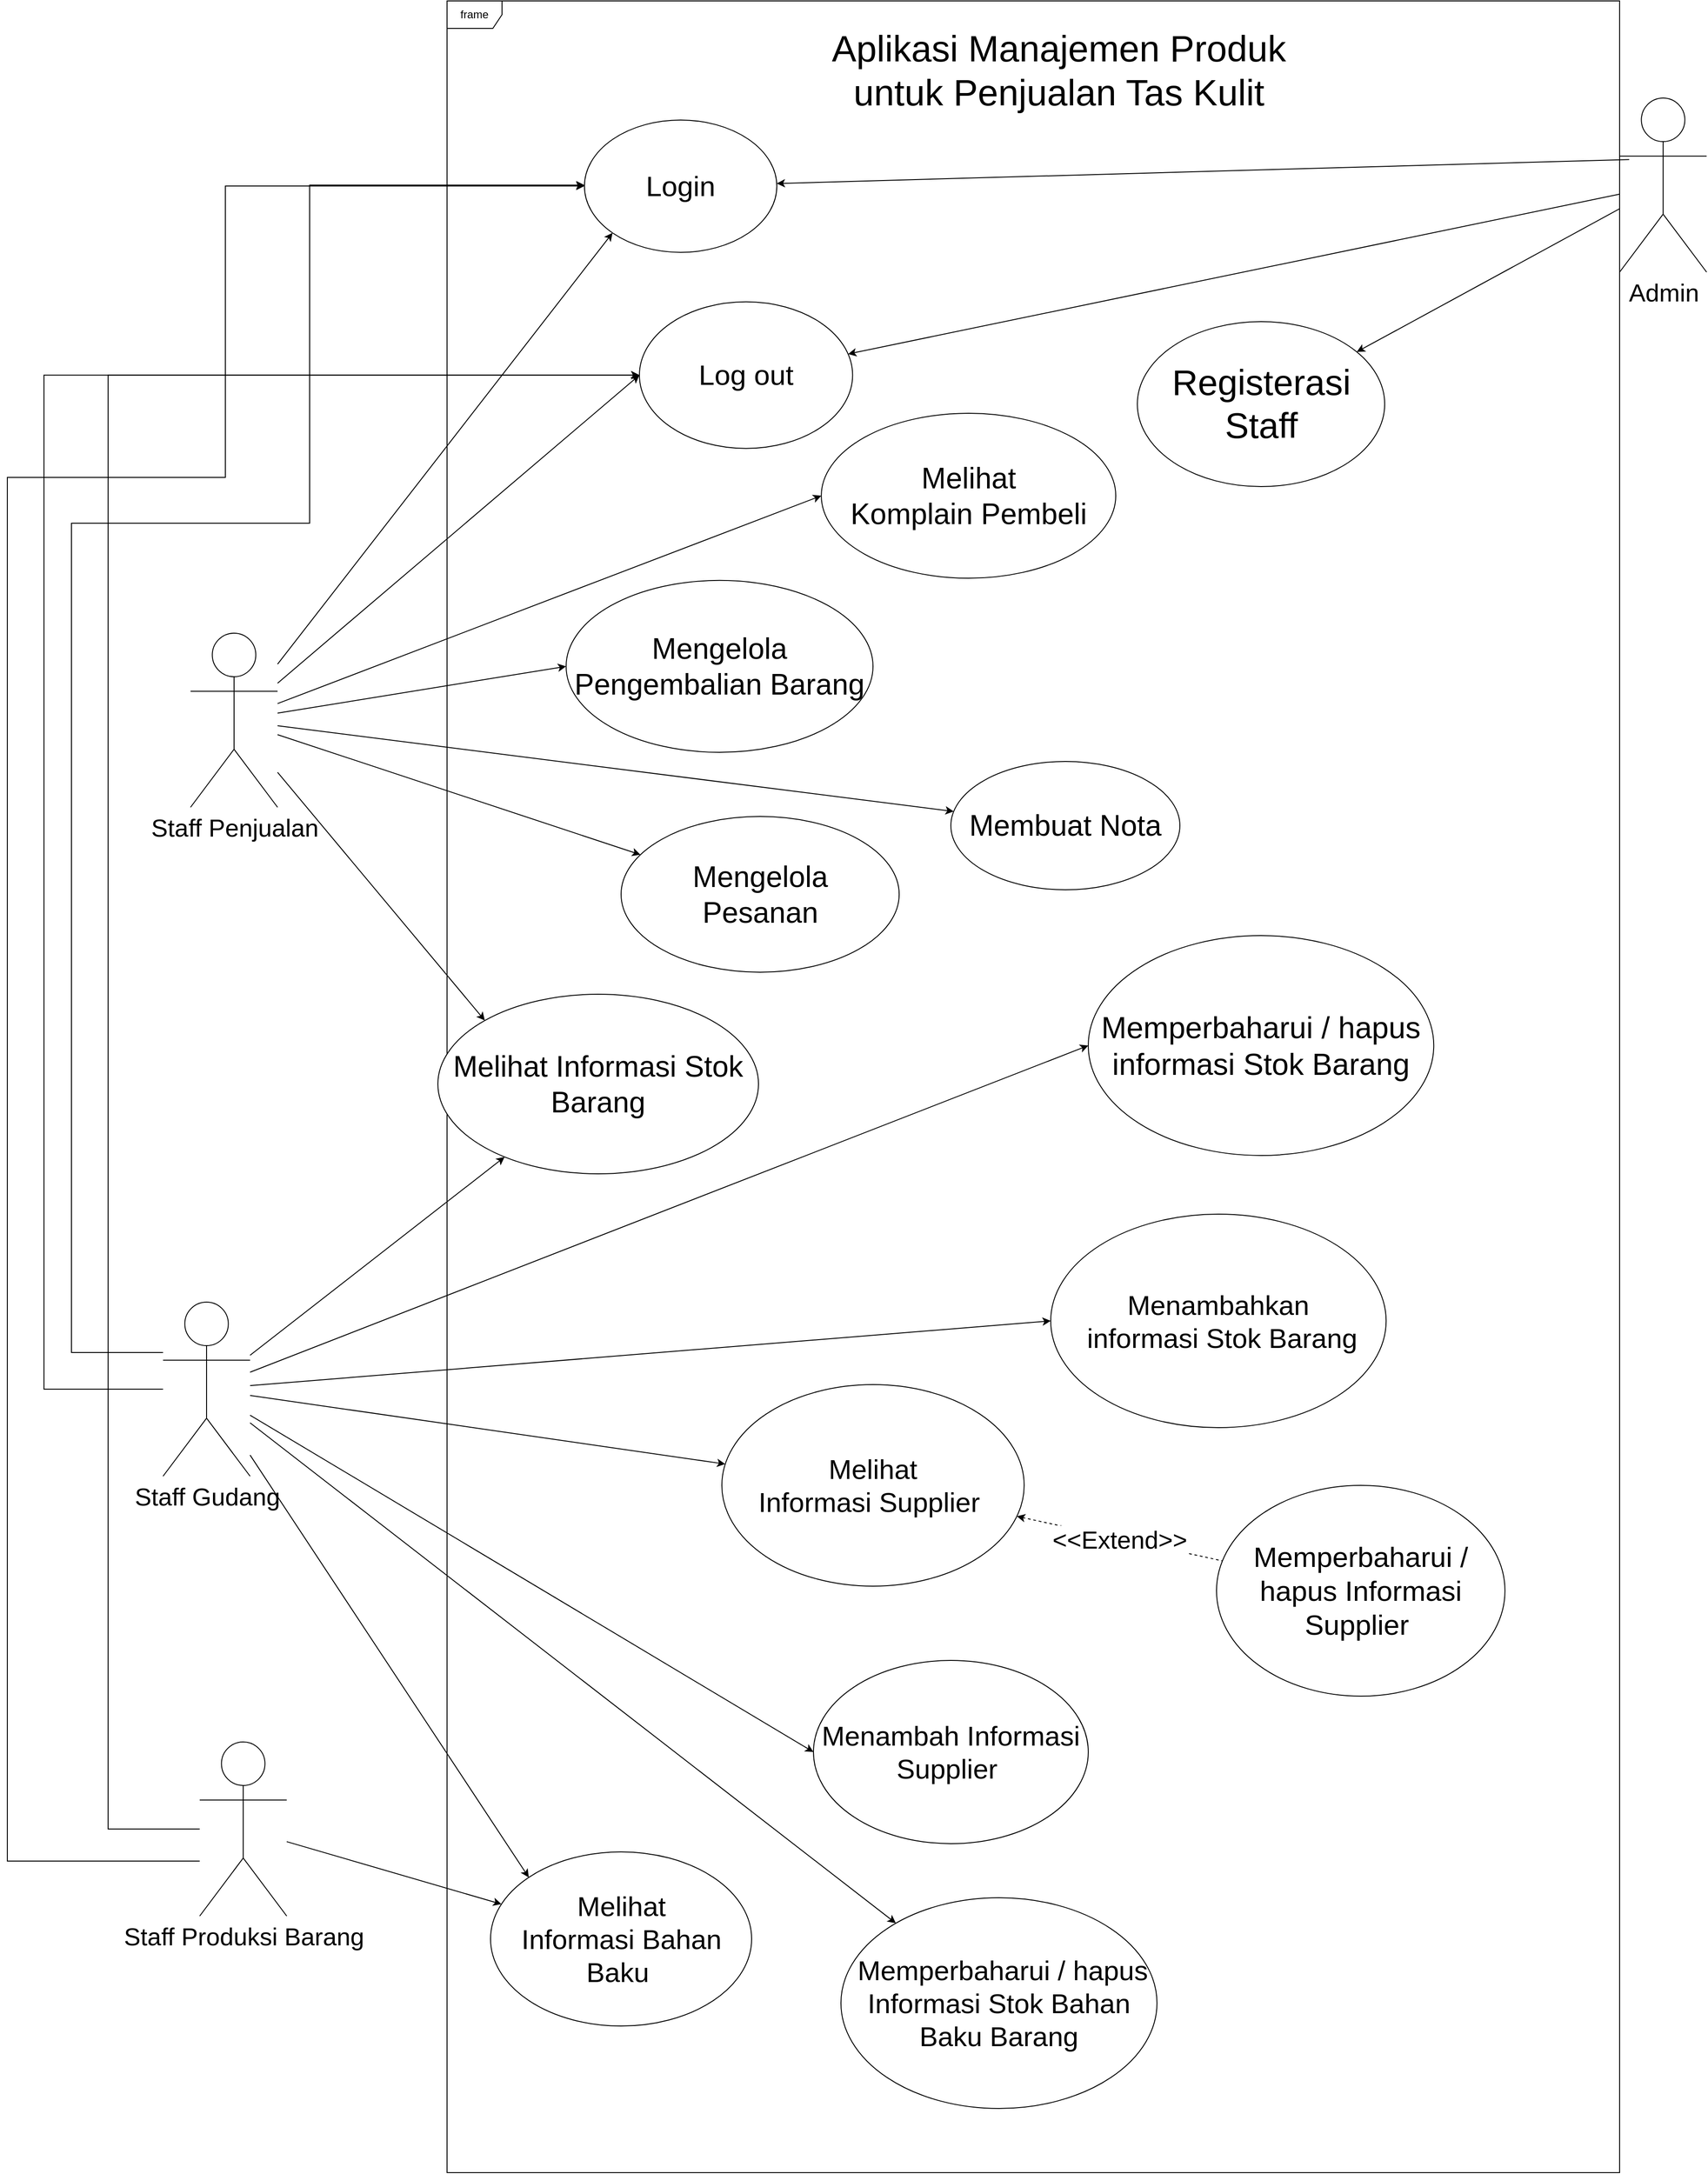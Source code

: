 <mxfile version="21.1.4" type="github">
  <diagram name="Page-1" id="xjvxwk_3kaTPLV7VPJxn">
    <mxGraphModel dx="2754" dy="2403" grid="1" gridSize="10" guides="1" tooltips="1" connect="1" arrows="1" fold="1" page="1" pageScale="1" pageWidth="1169" pageHeight="827" math="0" shadow="0">
      <root>
        <mxCell id="0" />
        <mxCell id="1" parent="0" />
        <mxCell id="IXw6Qi-PNi6ADlv29cn4-34" style="rounded=0;orthogonalLoop=1;jettySize=auto;html=1;" parent="1" source="IXw6Qi-PNi6ADlv29cn4-1" target="IXw6Qi-PNi6ADlv29cn4-30" edge="1">
          <mxGeometry relative="1" as="geometry" />
        </mxCell>
        <mxCell id="IXw6Qi-PNi6ADlv29cn4-37" style="rounded=0;orthogonalLoop=1;jettySize=auto;html=1;entryX=0;entryY=0.5;entryDx=0;entryDy=0;" parent="1" source="IXw6Qi-PNi6ADlv29cn4-1" target="IXw6Qi-PNi6ADlv29cn4-35" edge="1">
          <mxGeometry relative="1" as="geometry" />
        </mxCell>
        <mxCell id="IXw6Qi-PNi6ADlv29cn4-61" style="edgeStyle=none;rounded=0;orthogonalLoop=1;jettySize=auto;html=1;" parent="1" source="IXw6Qi-PNi6ADlv29cn4-1" target="IXw6Qi-PNi6ADlv29cn4-49" edge="1">
          <mxGeometry relative="1" as="geometry" />
        </mxCell>
        <mxCell id="IXw6Qi-PNi6ADlv29cn4-66" style="edgeStyle=none;rounded=0;orthogonalLoop=1;jettySize=auto;html=1;entryX=0;entryY=0;entryDx=0;entryDy=0;" parent="1" source="IXw6Qi-PNi6ADlv29cn4-1" target="IXw6Qi-PNi6ADlv29cn4-50" edge="1">
          <mxGeometry relative="1" as="geometry" />
        </mxCell>
        <mxCell id="IXw6Qi-PNi6ADlv29cn4-67" style="edgeStyle=orthogonalEdgeStyle;rounded=0;orthogonalLoop=1;jettySize=auto;html=1;" parent="1" source="IXw6Qi-PNi6ADlv29cn4-1" target="IXw6Qi-PNi6ADlv29cn4-13" edge="1">
          <mxGeometry relative="1" as="geometry">
            <Array as="points">
              <mxPoint x="100" y="805" />
              <mxPoint x="100" y="-100" />
              <mxPoint x="360" y="-100" />
              <mxPoint x="360" y="-469" />
            </Array>
          </mxGeometry>
        </mxCell>
        <mxCell id="IXw6Qi-PNi6ADlv29cn4-69" style="edgeStyle=none;rounded=0;orthogonalLoop=1;jettySize=auto;html=1;entryX=0;entryY=0.5;entryDx=0;entryDy=0;" parent="1" source="IXw6Qi-PNi6ADlv29cn4-1" target="IXw6Qi-PNi6ADlv29cn4-68" edge="1">
          <mxGeometry relative="1" as="geometry" />
        </mxCell>
        <mxCell id="IXw6Qi-PNi6ADlv29cn4-82" style="edgeStyle=elbowEdgeStyle;rounded=0;orthogonalLoop=1;jettySize=auto;html=1;" parent="1" source="IXw6Qi-PNi6ADlv29cn4-1" target="IXw6Qi-PNi6ADlv29cn4-80" edge="1">
          <mxGeometry relative="1" as="geometry">
            <Array as="points">
              <mxPoint x="70" y="270" />
            </Array>
          </mxGeometry>
        </mxCell>
        <mxCell id="ZU9HFq3ehsjZUplSAfVW-4" style="rounded=0;orthogonalLoop=1;jettySize=auto;html=1;" parent="1" source="IXw6Qi-PNi6ADlv29cn4-1" target="IXw6Qi-PNi6ADlv29cn4-28" edge="1">
          <mxGeometry relative="1" as="geometry" />
        </mxCell>
        <mxCell id="ZU9HFq3ehsjZUplSAfVW-11" style="rounded=0;orthogonalLoop=1;jettySize=auto;html=1;entryX=0;entryY=0.5;entryDx=0;entryDy=0;" parent="1" source="IXw6Qi-PNi6ADlv29cn4-1" target="IXw6Qi-PNi6ADlv29cn4-25" edge="1">
          <mxGeometry relative="1" as="geometry" />
        </mxCell>
        <mxCell id="IXw6Qi-PNi6ADlv29cn4-1" value="Staff Gudang" style="shape=umlActor;verticalLabelPosition=bottom;verticalAlign=top;html=1;fontSize=27;" parent="1" vertex="1">
          <mxGeometry x="200" y="750" width="95" height="190" as="geometry" />
        </mxCell>
        <mxCell id="IXw6Qi-PNi6ADlv29cn4-6" value="frame" style="shape=umlFrame;whiteSpace=wrap;html=1;pointerEvents=0;" parent="1" vertex="1">
          <mxGeometry x="510" y="-670" width="1280" height="2370" as="geometry" />
        </mxCell>
        <mxCell id="IXw6Qi-PNi6ADlv29cn4-13" value="&lt;font style=&quot;font-size: 31px;&quot;&gt;Login&lt;/font&gt;" style="ellipse;whiteSpace=wrap;html=1;fontSize=31;" parent="1" vertex="1">
          <mxGeometry x="660" y="-540" width="210" height="144.38" as="geometry" />
        </mxCell>
        <mxCell id="IXw6Qi-PNi6ADlv29cn4-17" style="edgeStyle=orthogonalEdgeStyle;rounded=0;orthogonalLoop=1;jettySize=auto;html=1;exitX=0.5;exitY=1;exitDx=0;exitDy=0;" parent="1" edge="1">
          <mxGeometry relative="1" as="geometry">
            <mxPoint x="800" y="873" as="sourcePoint" />
            <mxPoint x="800" y="873" as="targetPoint" />
          </mxGeometry>
        </mxCell>
        <mxCell id="IXw6Qi-PNi6ADlv29cn4-53" style="edgeStyle=none;rounded=0;orthogonalLoop=1;jettySize=auto;html=1;entryX=0;entryY=1;entryDx=0;entryDy=0;" parent="1" source="IXw6Qi-PNi6ADlv29cn4-23" target="IXw6Qi-PNi6ADlv29cn4-13" edge="1">
          <mxGeometry relative="1" as="geometry" />
        </mxCell>
        <mxCell id="IXw6Qi-PNi6ADlv29cn4-64" style="edgeStyle=none;rounded=0;orthogonalLoop=1;jettySize=auto;html=1;entryX=0;entryY=0;entryDx=0;entryDy=0;" parent="1" source="IXw6Qi-PNi6ADlv29cn4-23" target="IXw6Qi-PNi6ADlv29cn4-49" edge="1">
          <mxGeometry relative="1" as="geometry" />
        </mxCell>
        <mxCell id="IXw6Qi-PNi6ADlv29cn4-74" style="edgeStyle=none;rounded=0;orthogonalLoop=1;jettySize=auto;html=1;entryX=0;entryY=0.5;entryDx=0;entryDy=0;" parent="1" source="IXw6Qi-PNi6ADlv29cn4-23" target="IXw6Qi-PNi6ADlv29cn4-73" edge="1">
          <mxGeometry relative="1" as="geometry" />
        </mxCell>
        <mxCell id="IXw6Qi-PNi6ADlv29cn4-75" style="edgeStyle=none;rounded=0;orthogonalLoop=1;jettySize=auto;html=1;entryX=0;entryY=0.5;entryDx=0;entryDy=0;" parent="1" source="IXw6Qi-PNi6ADlv29cn4-23" target="IXw6Qi-PNi6ADlv29cn4-72" edge="1">
          <mxGeometry relative="1" as="geometry" />
        </mxCell>
        <mxCell id="IXw6Qi-PNi6ADlv29cn4-76" style="edgeStyle=none;rounded=0;orthogonalLoop=1;jettySize=auto;html=1;" parent="1" source="IXw6Qi-PNi6ADlv29cn4-23" target="IXw6Qi-PNi6ADlv29cn4-71" edge="1">
          <mxGeometry relative="1" as="geometry" />
        </mxCell>
        <mxCell id="IXw6Qi-PNi6ADlv29cn4-77" style="edgeStyle=none;rounded=0;orthogonalLoop=1;jettySize=auto;html=1;" parent="1" source="IXw6Qi-PNi6ADlv29cn4-23" target="IXw6Qi-PNi6ADlv29cn4-70" edge="1">
          <mxGeometry relative="1" as="geometry" />
        </mxCell>
        <mxCell id="IXw6Qi-PNi6ADlv29cn4-81" style="edgeStyle=none;rounded=0;orthogonalLoop=1;jettySize=auto;html=1;entryX=0;entryY=0.5;entryDx=0;entryDy=0;" parent="1" source="IXw6Qi-PNi6ADlv29cn4-23" target="IXw6Qi-PNi6ADlv29cn4-80" edge="1">
          <mxGeometry relative="1" as="geometry" />
        </mxCell>
        <mxCell id="IXw6Qi-PNi6ADlv29cn4-23" value="Staff Penjualan" style="shape=umlActor;verticalLabelPosition=bottom;verticalAlign=top;html=1;fontSize=27;" parent="1" vertex="1">
          <mxGeometry x="230" y="20" width="95" height="190" as="geometry" />
        </mxCell>
        <mxCell id="IXw6Qi-PNi6ADlv29cn4-55" style="edgeStyle=orthogonalEdgeStyle;rounded=0;orthogonalLoop=1;jettySize=auto;html=1;" parent="1" source="IXw6Qi-PNi6ADlv29cn4-24" target="IXw6Qi-PNi6ADlv29cn4-13" edge="1">
          <mxGeometry relative="1" as="geometry">
            <Array as="points">
              <mxPoint x="30" y="1360" />
              <mxPoint x="30" y="-150" />
              <mxPoint x="268" y="-150" />
              <mxPoint x="268" y="-468" />
            </Array>
            <mxPoint x="80" y="1325" as="sourcePoint" />
          </mxGeometry>
        </mxCell>
        <mxCell id="IXw6Qi-PNi6ADlv29cn4-65" style="edgeStyle=none;rounded=0;orthogonalLoop=1;jettySize=auto;html=1;" parent="1" source="IXw6Qi-PNi6ADlv29cn4-24" target="IXw6Qi-PNi6ADlv29cn4-50" edge="1">
          <mxGeometry relative="1" as="geometry" />
        </mxCell>
        <mxCell id="IXw6Qi-PNi6ADlv29cn4-83" style="edgeStyle=elbowEdgeStyle;rounded=0;orthogonalLoop=1;jettySize=auto;html=1;" parent="1" source="IXw6Qi-PNi6ADlv29cn4-24" target="IXw6Qi-PNi6ADlv29cn4-80" edge="1">
          <mxGeometry relative="1" as="geometry">
            <Array as="points">
              <mxPoint x="140" y="310" />
            </Array>
          </mxGeometry>
        </mxCell>
        <mxCell id="IXw6Qi-PNi6ADlv29cn4-24" value="Staff Produksi Barang" style="shape=umlActor;verticalLabelPosition=bottom;verticalAlign=top;html=1;fontSize=27;" parent="1" vertex="1">
          <mxGeometry x="240" y="1230" width="95" height="190" as="geometry" />
        </mxCell>
        <mxCell id="IXw6Qi-PNi6ADlv29cn4-25" value="&lt;font style=&quot;font-size: 33px;&quot;&gt;Memperbaharui&amp;nbsp;/ hapus informasi Stok Barang&lt;/font&gt;" style="ellipse;whiteSpace=wrap;html=1;fontSize=33;" parent="1" vertex="1">
          <mxGeometry x="1210" y="350" width="377.14" height="240" as="geometry" />
        </mxCell>
        <mxCell id="IXw6Qi-PNi6ADlv29cn4-27" value="Aplikasi Manajemen Produk untuk Penjualan Tas Kulit" style="text;html=1;strokeColor=none;fillColor=none;align=center;verticalAlign=middle;whiteSpace=wrap;rounded=0;fontSize=40;" parent="1" vertex="1">
          <mxGeometry x="918.57" y="-610" width="517.5" height="30" as="geometry" />
        </mxCell>
        <mxCell id="IXw6Qi-PNi6ADlv29cn4-28" value="&lt;font style=&quot;font-size: 30px;&quot;&gt;&amp;nbsp;Memperbaharui&amp;nbsp;/ hapus Informasi Stok Bahan Baku Barang&lt;/font&gt;" style="ellipse;whiteSpace=wrap;html=1;fontSize=30;" parent="1" vertex="1">
          <mxGeometry x="940" y="1400" width="345" height="230" as="geometry" />
        </mxCell>
        <mxCell id="IXw6Qi-PNi6ADlv29cn4-29" value="&lt;font style=&quot;font-size: 31px;&quot;&gt;Memperbaharui / hapus Informasi Supplier&amp;nbsp;&lt;/font&gt;" style="ellipse;whiteSpace=wrap;html=1;fontSize=31;" parent="1" vertex="1">
          <mxGeometry x="1350" y="950" width="314.86" height="230" as="geometry" />
        </mxCell>
        <mxCell id="IXw6Qi-PNi6ADlv29cn4-43" value="&lt;font style=&quot;font-size: 27px;&quot;&gt;&amp;lt;&amp;lt;Extend&amp;gt;&amp;gt;&lt;/font&gt;" style="edgeStyle=none;rounded=0;orthogonalLoop=1;jettySize=auto;html=1;dashed=1;endArrow=none;endFill=0;startArrow=classic;startFill=1;fontSize=27;" parent="1" source="IXw6Qi-PNi6ADlv29cn4-30" target="IXw6Qi-PNi6ADlv29cn4-29" edge="1">
          <mxGeometry x="-0.01" y="-2" relative="1" as="geometry">
            <Array as="points" />
            <mxPoint x="1" as="offset" />
          </mxGeometry>
        </mxCell>
        <mxCell id="IXw6Qi-PNi6ADlv29cn4-30" value="&lt;font style=&quot;font-size: 30px;&quot;&gt;Melihat&lt;br style=&quot;font-size: 30px;&quot;&gt;Informasi Supplier&amp;nbsp;&lt;/font&gt;" style="ellipse;whiteSpace=wrap;html=1;fontSize=30;" parent="1" vertex="1">
          <mxGeometry x="810" y="840" width="330" height="220" as="geometry" />
        </mxCell>
        <mxCell id="IXw6Qi-PNi6ADlv29cn4-35" value="&lt;font style=&quot;font-size: 30px;&quot;&gt;Menambah Informasi Supplier&amp;nbsp;&lt;/font&gt;" style="ellipse;whiteSpace=wrap;html=1;fontSize=30;" parent="1" vertex="1">
          <mxGeometry x="910" y="1141" width="300" height="200" as="geometry" />
        </mxCell>
        <mxCell id="IXw6Qi-PNi6ADlv29cn4-49" value="&lt;font style=&quot;font-size: 32px;&quot;&gt;Melihat Informasi Stok Barang&lt;/font&gt;" style="ellipse;whiteSpace=wrap;html=1;fontSize=32;" parent="1" vertex="1">
          <mxGeometry x="500" y="414" width="350" height="196" as="geometry" />
        </mxCell>
        <mxCell id="IXw6Qi-PNi6ADlv29cn4-50" value="Melihat&lt;br style=&quot;font-size: 30px;&quot;&gt;Informasi Bahan Baku&amp;nbsp;" style="ellipse;whiteSpace=wrap;html=1;fontSize=30;" parent="1" vertex="1">
          <mxGeometry x="557.5" y="1350" width="285" height="190" as="geometry" />
        </mxCell>
        <mxCell id="IXw6Qi-PNi6ADlv29cn4-79" style="edgeStyle=none;rounded=0;orthogonalLoop=1;jettySize=auto;html=1;" parent="1" source="IXw6Qi-PNi6ADlv29cn4-56" target="IXw6Qi-PNi6ADlv29cn4-78" edge="1">
          <mxGeometry relative="1" as="geometry" />
        </mxCell>
        <mxCell id="ZU9HFq3ehsjZUplSAfVW-8" style="rounded=0;orthogonalLoop=1;jettySize=auto;html=1;" parent="1" source="IXw6Qi-PNi6ADlv29cn4-56" target="IXw6Qi-PNi6ADlv29cn4-80" edge="1">
          <mxGeometry relative="1" as="geometry" />
        </mxCell>
        <mxCell id="IXw6Qi-PNi6ADlv29cn4-56" value="Admin" style="shape=umlActor;verticalLabelPosition=bottom;verticalAlign=top;html=1;fontSize=27;" parent="1" vertex="1">
          <mxGeometry x="1790" y="-564" width="95" height="190" as="geometry" />
        </mxCell>
        <mxCell id="IXw6Qi-PNi6ADlv29cn4-68" value="&lt;font style=&quot;font-size: 30px;&quot;&gt;Menambahkan&lt;br style=&quot;font-size: 30px;&quot;&gt;&amp;nbsp;informasi Stok Barang&lt;/font&gt;" style="ellipse;whiteSpace=wrap;html=1;fontSize=30;" parent="1" vertex="1">
          <mxGeometry x="1169" y="654" width="366.14" height="233" as="geometry" />
        </mxCell>
        <mxCell id="IXw6Qi-PNi6ADlv29cn4-70" value="&lt;font style=&quot;font-size: 32px;&quot;&gt;Mengelola &lt;br style=&quot;font-size: 32px;&quot;&gt;Pesanan&lt;/font&gt;" style="ellipse;whiteSpace=wrap;html=1;fontSize=32;" parent="1" vertex="1">
          <mxGeometry x="700" y="220" width="303.57" height="170" as="geometry" />
        </mxCell>
        <mxCell id="IXw6Qi-PNi6ADlv29cn4-71" value="&lt;font style=&quot;font-size: 32px;&quot;&gt;Membuat Nota&lt;/font&gt;" style="ellipse;whiteSpace=wrap;html=1;fontSize=32;" parent="1" vertex="1">
          <mxGeometry x="1060" y="160" width="250" height="140" as="geometry" />
        </mxCell>
        <mxCell id="IXw6Qi-PNi6ADlv29cn4-72" value="&lt;font style=&quot;font-size: 32px;&quot;&gt;Mengelola Pengembalian Barang&lt;/font&gt;" style="ellipse;whiteSpace=wrap;html=1;fontSize=32;" parent="1" vertex="1">
          <mxGeometry x="640" y="-37.6" width="335" height="187.6" as="geometry" />
        </mxCell>
        <mxCell id="IXw6Qi-PNi6ADlv29cn4-73" value="&lt;font style=&quot;font-size: 32px;&quot;&gt;Melihat &lt;br style=&quot;font-size: 32px;&quot;&gt;Komplain Pembeli&lt;/font&gt;" style="ellipse;whiteSpace=wrap;html=1;fontSize=32;" parent="1" vertex="1">
          <mxGeometry x="918.57" y="-220" width="321.43" height="180" as="geometry" />
        </mxCell>
        <mxCell id="IXw6Qi-PNi6ADlv29cn4-78" value="&lt;font style=&quot;font-size: 39px;&quot;&gt;Registerasi &lt;br style=&quot;font-size: 39px;&quot;&gt;Staff&lt;/font&gt;" style="ellipse;whiteSpace=wrap;html=1;fontSize=39;" parent="1" vertex="1">
          <mxGeometry x="1263.57" y="-320" width="270" height="180" as="geometry" />
        </mxCell>
        <mxCell id="IXw6Qi-PNi6ADlv29cn4-80" value="&lt;font style=&quot;font-size: 31px;&quot;&gt;Log out&lt;/font&gt;" style="ellipse;whiteSpace=wrap;html=1;fontSize=31;" parent="1" vertex="1">
          <mxGeometry x="720" y="-341.63" width="232.73" height="160" as="geometry" />
        </mxCell>
        <mxCell id="ZU9HFq3ehsjZUplSAfVW-5" style="edgeStyle=none;rounded=0;orthogonalLoop=1;jettySize=auto;html=1;exitX=0.11;exitY=0.353;exitDx=0;exitDy=0;exitPerimeter=0;" parent="1" source="IXw6Qi-PNi6ADlv29cn4-56" target="IXw6Qi-PNi6ADlv29cn4-13" edge="1">
          <mxGeometry relative="1" as="geometry">
            <mxPoint x="1880" y="-469" as="sourcePoint" />
            <mxPoint x="1432" y="-319" as="targetPoint" />
          </mxGeometry>
        </mxCell>
      </root>
    </mxGraphModel>
  </diagram>
</mxfile>
